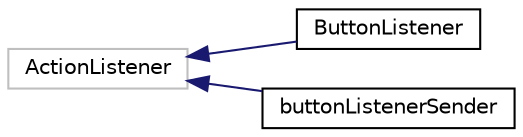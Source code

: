 digraph "Graphe hiérarchique des classes"
{
  edge [fontname="Helvetica",fontsize="10",labelfontname="Helvetica",labelfontsize="10"];
  node [fontname="Helvetica",fontsize="10",shape=record];
  rankdir="LR";
  Node19 [label="ActionListener",height=0.2,width=0.4,color="grey75", fillcolor="white", style="filled"];
  Node19 -> Node0 [dir="back",color="midnightblue",fontsize="10",style="solid",fontname="Helvetica"];
  Node0 [label="ButtonListener",height=0.2,width=0.4,color="black", fillcolor="white", style="filled",URL="$classButtonListener.html"];
  Node19 -> Node21 [dir="back",color="midnightblue",fontsize="10",style="solid",fontname="Helvetica"];
  Node21 [label="buttonListenerSender",height=0.2,width=0.4,color="black", fillcolor="white", style="filled",URL="$classbuttonListenerSender.html"];
}
